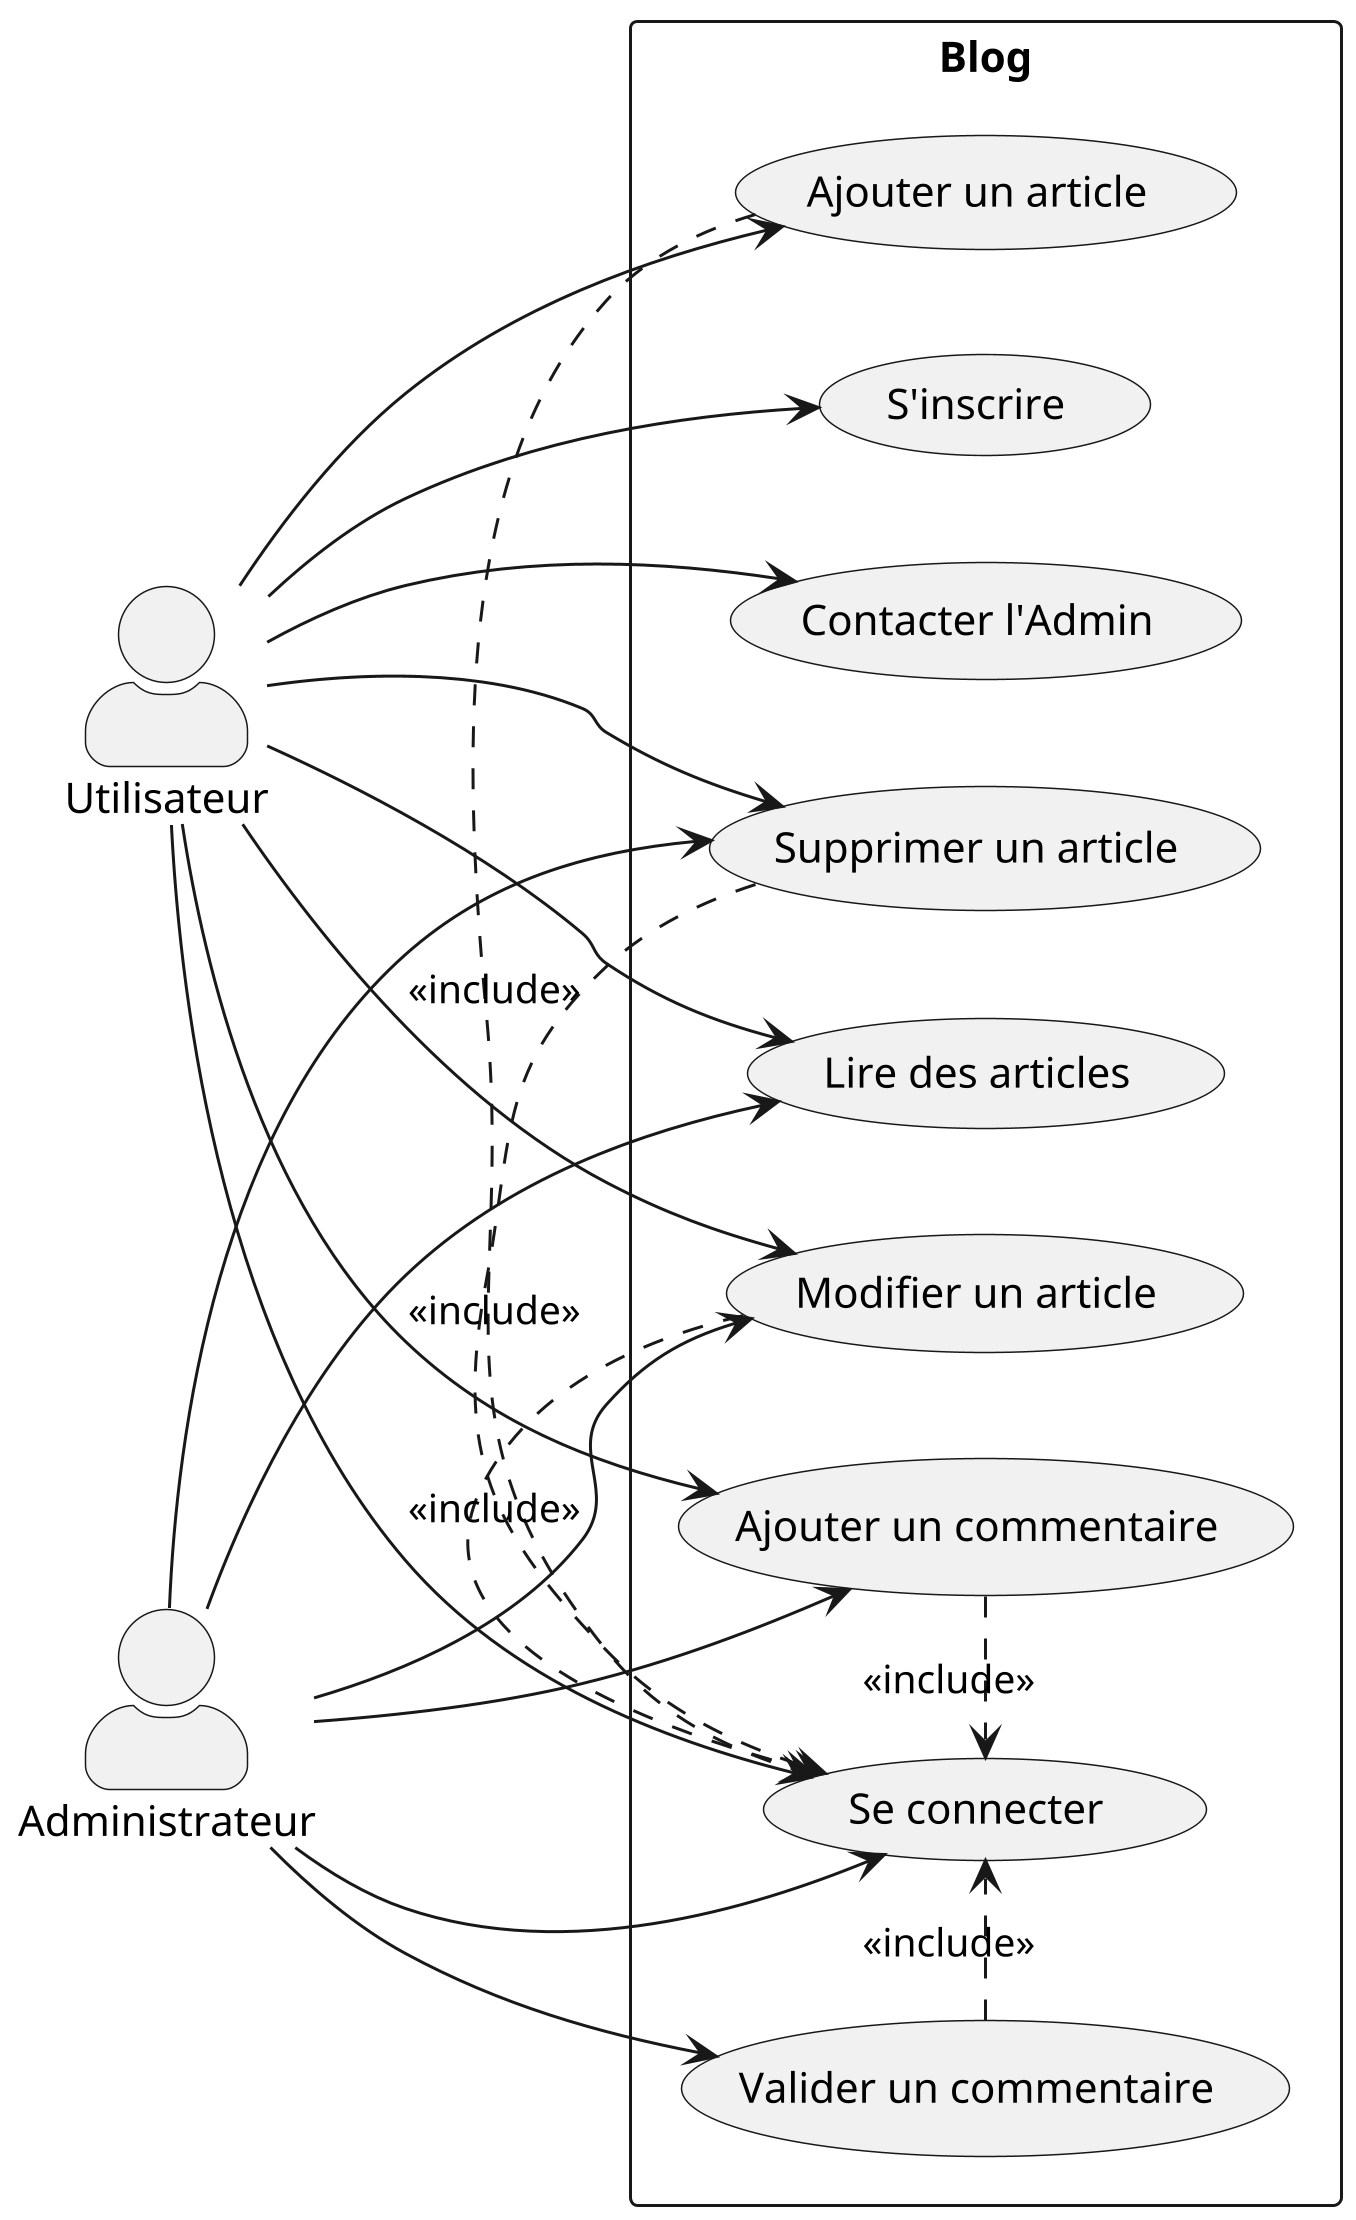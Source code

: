 @startuml

left to right direction
skinparam actorStyle awesome
scale 3

actor "Utilisateur" as User
actor "Administrateur" as Admin

rectangle Blog {
    usecase "Lire des articles" as U1
    usecase "S'inscrire" as U2
    usecase "Se connecter" as U3
    usecase "Ajouter un commentaire" as U4
    usecase "Valider un commentaire" as U7
    usecase "Contacter l'Admin" as U8
    usecase "Ajouter un article" as U5
    usecase "Modifier un article" as U6
    usecase "Supprimer un article" as U9
}

User -down-> U1
User -down-> U2
User -down-> U3
User -down-> U4
User -down-> U5
User -down-> U6
User -down-> U8
User -down-> U9

Admin -down-> U1
Admin -down-> U3
Admin -down-> U4
Admin -down-> U6
Admin -down-> U7
Admin -down-> U9

U4 .> U3 : <<include>>
U5 .> U3 : <<include>>
U6 .> U3 : <<include>>
U7 .> U3 : <<include>>
U9 .> U3 : <<include>>

@enduml
